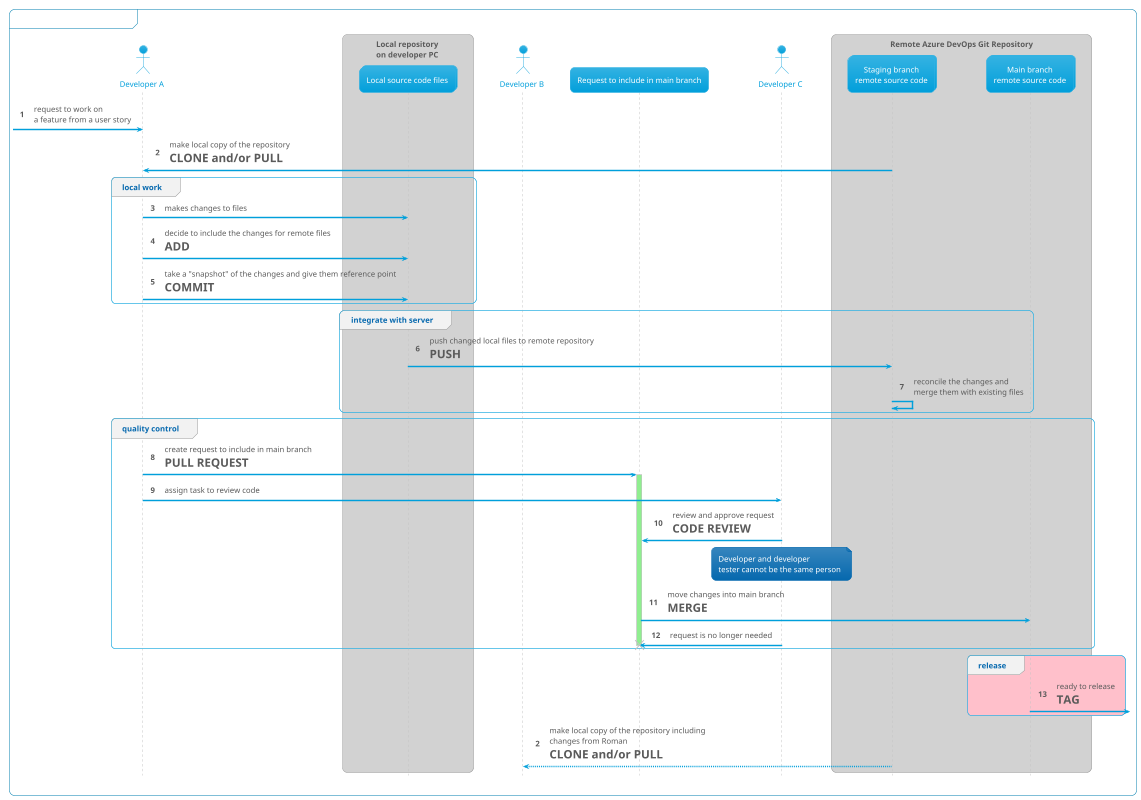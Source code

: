 @startuml simplified-azure-git-workflow
!theme bluegray

'title "Fundamentals of working with git in Azure DevOps"
mainframe **Fundamentals of working with git**
hide footbox
autonumber

skinparam DefaultFontSize 16

scale 1024 width
scale 768 height

actor "Developer A" as dev

box Local repository \non developer PC
collections "Local source code files" as localcode
end box
actor "Developer B" as devana

participant "Request to include in main branch" as pullrequest

actor "Developer C" as devtest

box "Remote Azure DevOps Git Repository"
    collections "Staging branch\nremote source code" as remotecode
    collections "Main branch\nremote source code" as remotecodemaster
end box

[-> dev : request to work on \na feature from a user story

dev <- remotecode : make local copy of the repository\n=**CLONE and/or PULL**
group local work
    dev -> localcode : makes changes to files
    dev -> localcode : decide to include the changes for remote files\n= **ADD**
    dev -> localcode : take a "snapshot" of the changes and give them reference point\n= **COMMIT**
end
group integrate with server
    localcode -> remotecode : push changed local files to remote repository\n= **PUSH**
    remotecode -> remotecode : reconcile the changes and \nmerge them with existing files
end
group quality control
    dev -> pullrequest ++  #LightGreen : create request to include in main branch\n= **PULL REQUEST**
    dev -> devtest : assign task to review code
    devtest -> pullrequest : review and approve request\n= **CODE REVIEW**
    note over devtest
        <size:16>Developer and developer</size>
        <size:16>tester cannot be the same person</size>
    end note
    pullrequest -> remotecodemaster : move changes into main branch\n= **MERGE**
    devtest -> pullrequest !! : request is no longer needed
end
group #Pink release
    remotecodemaster ->]: ready to release\n=**TAG**
end
autonumber 2
devana <--- remotecode : make local copy of the repository including\nchanges from Roman\n= **CLONE and/or PULL**
@enduml